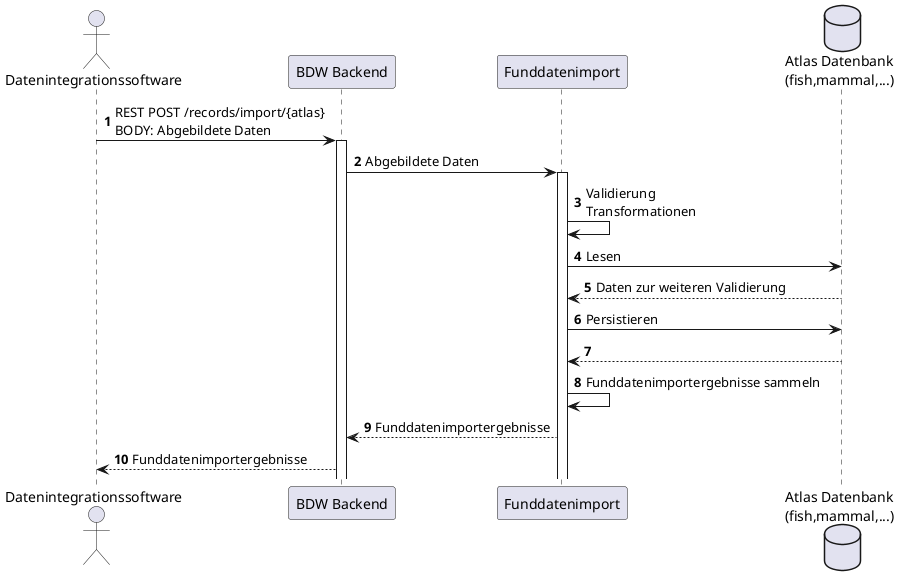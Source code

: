 @startuml

autonumber

actor Datenintegrationssoftware

participant "BDW Backend" as backend
participant "Funddatenimport" as import

database "Atlas Datenbank\n(fish,mammal,...)" as datenbank

Datenintegrationssoftware -> backend: REST POST /records/import/{atlas}\nBODY: Abgebildete Daten

activate backend
backend -> import: Abgebildete Daten

activate import
import -> import: Validierung\nTransformationen

import -> datenbank: Lesen
datenbank --> import: Daten zur weiteren Validierung

import -> datenbank: Persistieren
datenbank --> import

import -> import: Funddatenimportergebnisse sammeln

import --> backend: Funddatenimportergebnisse
backend --> Datenintegrationssoftware: Funddatenimportergebnisse


'actor Biologieexperte
'
'participant frontend
'participant backend
'participant import
'participant checkpoint
'participant item
'database datenbank
'
'Biologieexperte -> frontend: Importiere CSV-Datei
'
'activate frontend
'frontend -> backend: REST /import
'
'activate backend
'backend -> import: Starte Import-Prozess
'
'activate import
'
'import -> datenbank: Batches und Checkpoints\npersistieren
'
'alt Import noch am Laufen
'
'    Biologieexperte -> frontend: Einsehen des\nmomentanen\nImport-Status
'    frontend -> backend: REST /status
'    backend -> checkpoint: Status abfragen
'
'    activate checkpoint
'    checkpoint -> datenbank: Checkpoint\nauslesen
'
'    datenbank --> checkpoint: Checkpoint\nDaten
'    checkpoint --> backend: Checkpoint Daten
'    deactivate checkpoint
'
'    backend --> frontend: Checkpoint Daten
'    frontend --> Biologieexperte: Import-Status
'
'else Import abgeschlossen
'
'    deactivate import
'    Biologieexperte -> frontend: Einsehen der\nimportierten Daten
'    frontend -> backend: REST /items
'    backend -> item: Importierte Items abfragen zum Import
'
'    activate item
'    item -> datenbank: Items\nauslesen
'
'    datenbank --> item: Importierte\nItems
'    item --> backend: Importierte Items
'    deactivate item
'
'    backend --> frontend: Importierte Items
'    frontend --> Biologieexperte: Importierte Daten
'
'end

@enduml